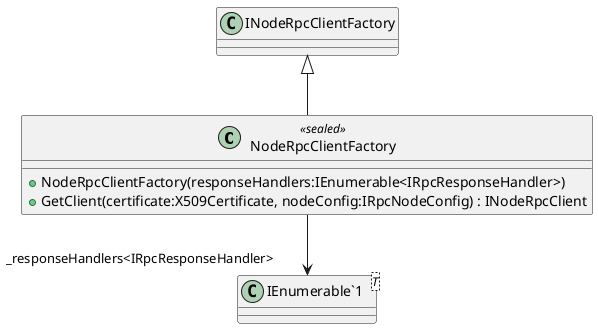 @startuml
class NodeRpcClientFactory <<sealed>> {
    + NodeRpcClientFactory(responseHandlers:IEnumerable<IRpcResponseHandler>)
    + GetClient(certificate:X509Certificate, nodeConfig:IRpcNodeConfig) : INodeRpcClient
}
class "IEnumerable`1"<T> {
}
INodeRpcClientFactory <|-- NodeRpcClientFactory
NodeRpcClientFactory --> "_responseHandlers<IRpcResponseHandler>" "IEnumerable`1"
@enduml
